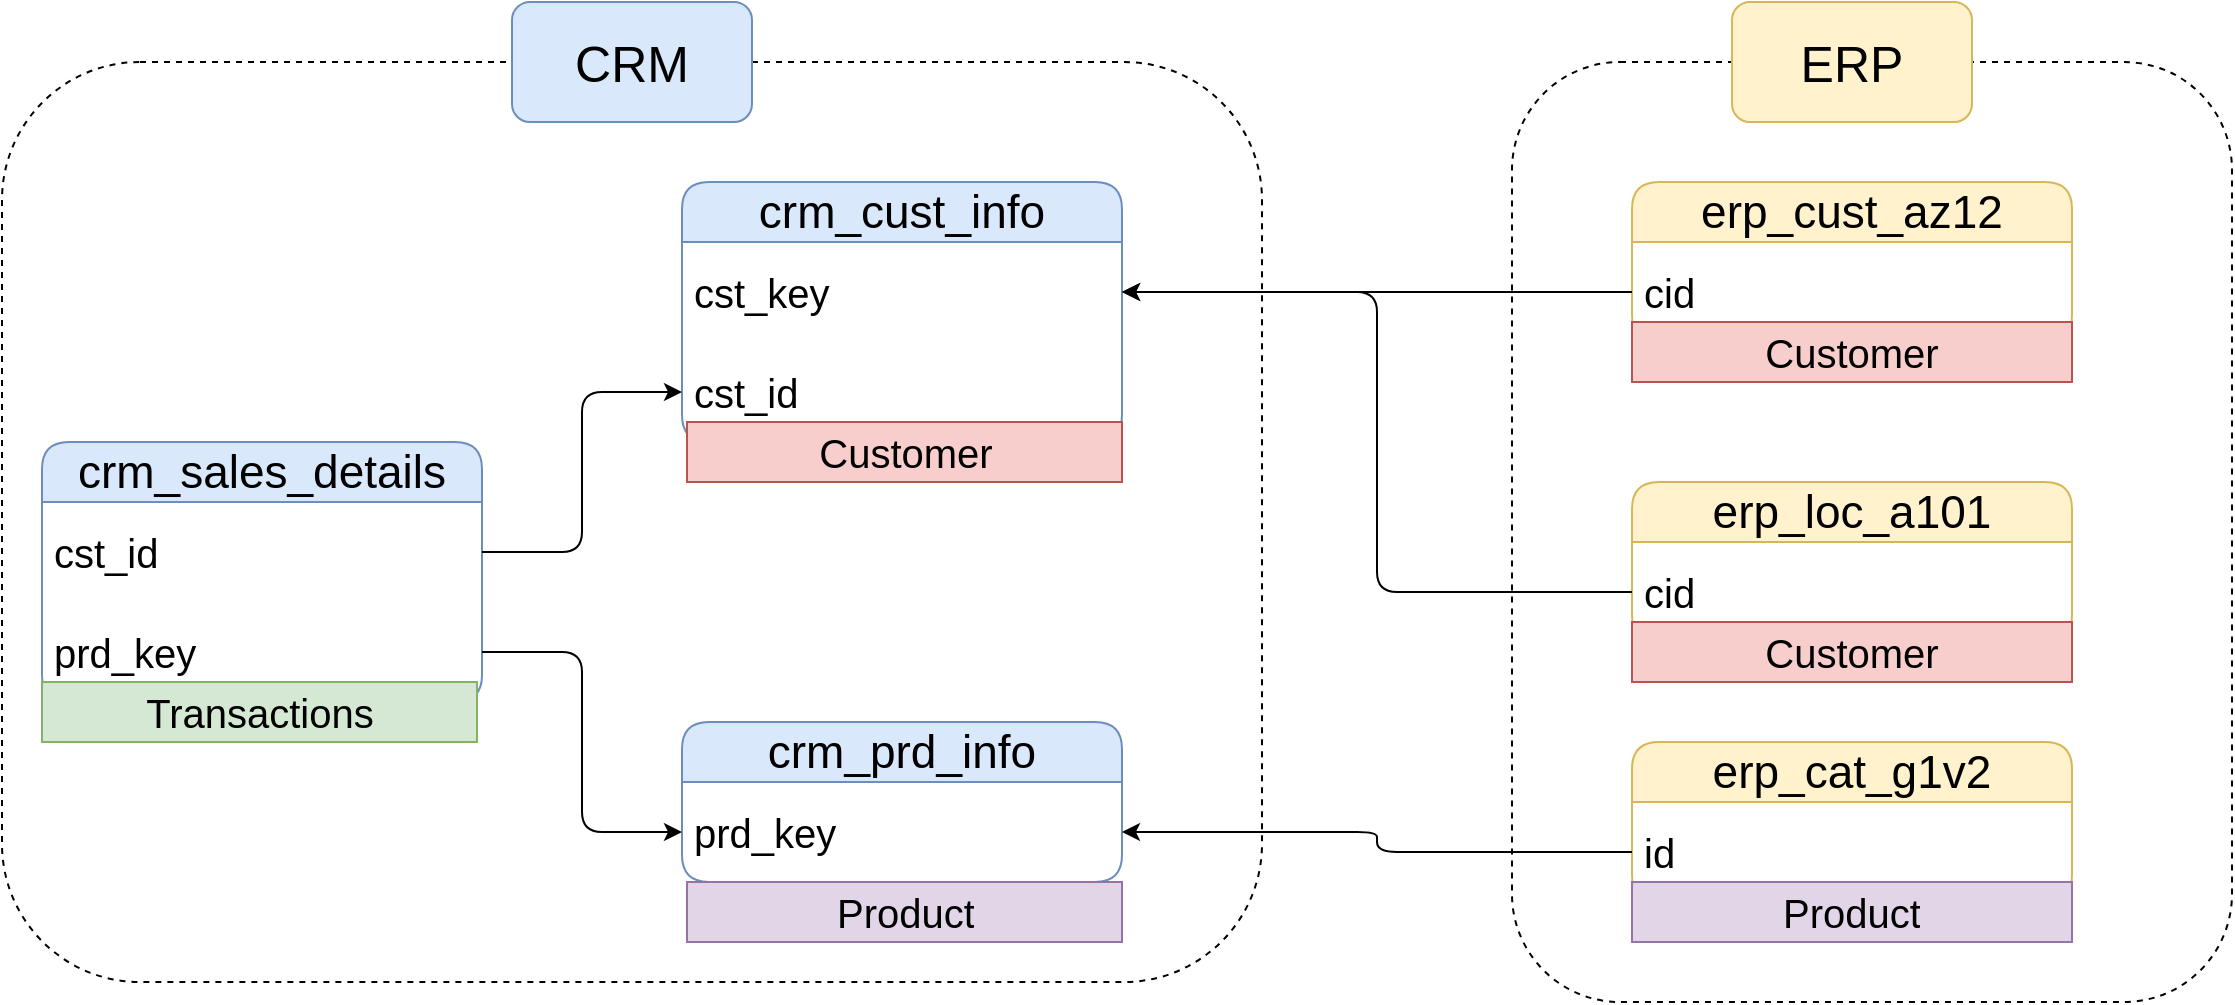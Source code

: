 <mxfile version="26.0.16">
  <diagram name="Page-1" id="as87J2h2LJBpVKTewiW4">
    <mxGraphModel dx="2069" dy="713" grid="1" gridSize="10" guides="1" tooltips="1" connect="1" arrows="1" fold="1" page="1" pageScale="1" pageWidth="850" pageHeight="1100" math="0" shadow="0">
      <root>
        <mxCell id="0" />
        <mxCell id="1" parent="0" />
        <mxCell id="wCnHqrKtF0jghMTSFCJO-1" value="&lt;font style=&quot;font-size: 23px;&quot;&gt;crm_cust_info&lt;/font&gt;" style="swimlane;fontStyle=0;childLayout=stackLayout;horizontal=1;startSize=30;horizontalStack=0;resizeParent=1;resizeParentMax=0;resizeLast=0;collapsible=1;marginBottom=0;whiteSpace=wrap;html=1;rounded=1;fillColor=#dae8fc;strokeColor=#6c8ebf;" parent="1" vertex="1">
          <mxGeometry x="-105" y="110" width="220" height="130" as="geometry" />
        </mxCell>
        <mxCell id="wCnHqrKtF0jghMTSFCJO-2" value="&lt;font style=&quot;font-size: 20px;&quot;&gt;cst_key&lt;/font&gt;" style="text;strokeColor=none;fillColor=none;align=left;verticalAlign=middle;spacingLeft=4;spacingRight=4;overflow=hidden;points=[[0,0.5],[1,0.5]];portConstraint=eastwest;rotatable=0;whiteSpace=wrap;html=1;rounded=1;" parent="wCnHqrKtF0jghMTSFCJO-1" vertex="1">
          <mxGeometry y="30" width="220" height="50" as="geometry" />
        </mxCell>
        <mxCell id="wCnHqrKtF0jghMTSFCJO-12" value="&lt;font style=&quot;font-size: 20px;&quot;&gt;cst_id&lt;/font&gt;" style="text;strokeColor=none;fillColor=none;align=left;verticalAlign=middle;spacingLeft=4;spacingRight=4;overflow=hidden;points=[[0,0.5],[1,0.5]];portConstraint=eastwest;rotatable=0;whiteSpace=wrap;html=1;rounded=1;" parent="wCnHqrKtF0jghMTSFCJO-1" vertex="1">
          <mxGeometry y="80" width="220" height="50" as="geometry" />
        </mxCell>
        <mxCell id="wCnHqrKtF0jghMTSFCJO-15" value="&lt;font style=&quot;font-size: 23px;&quot;&gt;crm_prd_info&lt;/font&gt;" style="swimlane;fontStyle=0;childLayout=stackLayout;horizontal=1;startSize=30;horizontalStack=0;resizeParent=1;resizeParentMax=0;resizeLast=0;collapsible=1;marginBottom=0;whiteSpace=wrap;html=1;rounded=1;fillColor=#dae8fc;strokeColor=#6c8ebf;" parent="1" vertex="1">
          <mxGeometry x="-105" y="380" width="220" height="80" as="geometry" />
        </mxCell>
        <mxCell id="wCnHqrKtF0jghMTSFCJO-16" value="&lt;font style=&quot;font-size: 20px;&quot;&gt;prd_key&lt;/font&gt;" style="text;strokeColor=none;fillColor=none;align=left;verticalAlign=middle;spacingLeft=4;spacingRight=4;overflow=hidden;points=[[0,0.5],[1,0.5]];portConstraint=eastwest;rotatable=0;whiteSpace=wrap;html=1;rounded=1;" parent="wCnHqrKtF0jghMTSFCJO-15" vertex="1">
          <mxGeometry y="30" width="220" height="50" as="geometry" />
        </mxCell>
        <mxCell id="wCnHqrKtF0jghMTSFCJO-18" value="&lt;font style=&quot;font-size: 23px;&quot;&gt;crm_sales_details&lt;/font&gt;" style="swimlane;fontStyle=0;childLayout=stackLayout;horizontal=1;startSize=30;horizontalStack=0;resizeParent=1;resizeParentMax=0;resizeLast=0;collapsible=1;marginBottom=0;whiteSpace=wrap;html=1;rounded=1;fillColor=#dae8fc;strokeColor=#6c8ebf;" parent="1" vertex="1">
          <mxGeometry x="-425" y="240" width="220" height="130" as="geometry" />
        </mxCell>
        <mxCell id="wCnHqrKtF0jghMTSFCJO-19" value="&lt;font style=&quot;font-size: 20px;&quot;&gt;cst_id&lt;/font&gt;" style="text;strokeColor=none;fillColor=none;align=left;verticalAlign=middle;spacingLeft=4;spacingRight=4;overflow=hidden;points=[[0,0.5],[1,0.5]];portConstraint=eastwest;rotatable=0;whiteSpace=wrap;html=1;rounded=1;" parent="wCnHqrKtF0jghMTSFCJO-18" vertex="1">
          <mxGeometry y="30" width="220" height="50" as="geometry" />
        </mxCell>
        <mxCell id="wCnHqrKtF0jghMTSFCJO-20" value="&lt;font style=&quot;font-size: 20px;&quot;&gt;prd_key&lt;/font&gt;" style="text;strokeColor=none;fillColor=none;align=left;verticalAlign=middle;spacingLeft=4;spacingRight=4;overflow=hidden;points=[[0,0.5],[1,0.5]];portConstraint=eastwest;rotatable=0;whiteSpace=wrap;html=1;rounded=1;" parent="wCnHqrKtF0jghMTSFCJO-18" vertex="1">
          <mxGeometry y="80" width="220" height="50" as="geometry" />
        </mxCell>
        <mxCell id="wCnHqrKtF0jghMTSFCJO-21" style="edgeStyle=orthogonalEdgeStyle;rounded=1;orthogonalLoop=1;jettySize=auto;html=1;entryX=0;entryY=0.5;entryDx=0;entryDy=0;" parent="1" source="wCnHqrKtF0jghMTSFCJO-19" target="wCnHqrKtF0jghMTSFCJO-12" edge="1">
          <mxGeometry relative="1" as="geometry" />
        </mxCell>
        <mxCell id="wCnHqrKtF0jghMTSFCJO-22" style="edgeStyle=orthogonalEdgeStyle;rounded=1;orthogonalLoop=1;jettySize=auto;html=1;entryX=0;entryY=0.5;entryDx=0;entryDy=0;" parent="1" source="wCnHqrKtF0jghMTSFCJO-20" target="wCnHqrKtF0jghMTSFCJO-16" edge="1">
          <mxGeometry relative="1" as="geometry" />
        </mxCell>
        <mxCell id="wCnHqrKtF0jghMTSFCJO-23" value="&lt;font style=&quot;font-size: 23px;&quot;&gt;erp_cust_az12&lt;/font&gt;" style="swimlane;fontStyle=0;childLayout=stackLayout;horizontal=1;startSize=30;horizontalStack=0;resizeParent=1;resizeParentMax=0;resizeLast=0;collapsible=1;marginBottom=0;whiteSpace=wrap;html=1;rounded=1;fillColor=#fff2cc;strokeColor=#d6b656;" parent="1" vertex="1">
          <mxGeometry x="370" y="110" width="220" height="80" as="geometry" />
        </mxCell>
        <mxCell id="wCnHqrKtF0jghMTSFCJO-25" value="&lt;font style=&quot;font-size: 20px;&quot;&gt;cid&lt;/font&gt;" style="text;strokeColor=none;fillColor=none;align=left;verticalAlign=middle;spacingLeft=4;spacingRight=4;overflow=hidden;points=[[0,0.5],[1,0.5]];portConstraint=eastwest;rotatable=0;whiteSpace=wrap;html=1;rounded=1;" parent="wCnHqrKtF0jghMTSFCJO-23" vertex="1">
          <mxGeometry y="30" width="220" height="50" as="geometry" />
        </mxCell>
        <mxCell id="wCnHqrKtF0jghMTSFCJO-26" style="edgeStyle=orthogonalEdgeStyle;rounded=1;orthogonalLoop=1;jettySize=auto;html=1;entryX=1;entryY=0.5;entryDx=0;entryDy=0;" parent="1" source="wCnHqrKtF0jghMTSFCJO-25" target="wCnHqrKtF0jghMTSFCJO-2" edge="1">
          <mxGeometry relative="1" as="geometry" />
        </mxCell>
        <mxCell id="wCnHqrKtF0jghMTSFCJO-27" value="&lt;font style=&quot;font-size: 23px;&quot;&gt;erp_loc_a101&lt;/font&gt;" style="swimlane;fontStyle=0;childLayout=stackLayout;horizontal=1;startSize=30;horizontalStack=0;resizeParent=1;resizeParentMax=0;resizeLast=0;collapsible=1;marginBottom=0;whiteSpace=wrap;html=1;rounded=1;fillColor=#fff2cc;strokeColor=#d6b656;" parent="1" vertex="1">
          <mxGeometry x="370" y="260" width="220" height="80" as="geometry" />
        </mxCell>
        <mxCell id="wCnHqrKtF0jghMTSFCJO-28" value="&lt;font style=&quot;font-size: 20px;&quot;&gt;cid&lt;/font&gt;" style="text;strokeColor=none;fillColor=none;align=left;verticalAlign=middle;spacingLeft=4;spacingRight=4;overflow=hidden;points=[[0,0.5],[1,0.5]];portConstraint=eastwest;rotatable=0;whiteSpace=wrap;html=1;rounded=1;" parent="wCnHqrKtF0jghMTSFCJO-27" vertex="1">
          <mxGeometry y="30" width="220" height="50" as="geometry" />
        </mxCell>
        <mxCell id="wCnHqrKtF0jghMTSFCJO-30" style="edgeStyle=orthogonalEdgeStyle;rounded=1;orthogonalLoop=1;jettySize=auto;html=1;entryX=1;entryY=0.5;entryDx=0;entryDy=0;" parent="1" source="wCnHqrKtF0jghMTSFCJO-28" target="wCnHqrKtF0jghMTSFCJO-2" edge="1">
          <mxGeometry relative="1" as="geometry" />
        </mxCell>
        <mxCell id="wCnHqrKtF0jghMTSFCJO-31" value="&lt;font style=&quot;font-size: 23px;&quot;&gt;erp_cat_g1v2&lt;/font&gt;" style="swimlane;fontStyle=0;childLayout=stackLayout;horizontal=1;startSize=30;horizontalStack=0;resizeParent=1;resizeParentMax=0;resizeLast=0;collapsible=1;marginBottom=0;whiteSpace=wrap;html=1;rounded=1;fillColor=#fff2cc;strokeColor=#d6b656;" parent="1" vertex="1">
          <mxGeometry x="370" y="390" width="220" height="80" as="geometry" />
        </mxCell>
        <mxCell id="wCnHqrKtF0jghMTSFCJO-32" value="&lt;font style=&quot;font-size: 20px;&quot;&gt;id&lt;/font&gt;" style="text;strokeColor=none;fillColor=none;align=left;verticalAlign=middle;spacingLeft=4;spacingRight=4;overflow=hidden;points=[[0,0.5],[1,0.5]];portConstraint=eastwest;rotatable=0;whiteSpace=wrap;html=1;rounded=1;" parent="wCnHqrKtF0jghMTSFCJO-31" vertex="1">
          <mxGeometry y="30" width="220" height="50" as="geometry" />
        </mxCell>
        <mxCell id="wCnHqrKtF0jghMTSFCJO-33" style="edgeStyle=orthogonalEdgeStyle;rounded=1;orthogonalLoop=1;jettySize=auto;html=1;entryX=1;entryY=0.5;entryDx=0;entryDy=0;" parent="1" source="wCnHqrKtF0jghMTSFCJO-32" target="wCnHqrKtF0jghMTSFCJO-16" edge="1">
          <mxGeometry relative="1" as="geometry" />
        </mxCell>
        <mxCell id="wCnHqrKtF0jghMTSFCJO-34" value="" style="rounded=1;whiteSpace=wrap;html=1;dashed=1;fillColor=none;" parent="1" vertex="1">
          <mxGeometry x="-445" y="50" width="630" height="460" as="geometry" />
        </mxCell>
        <mxCell id="wCnHqrKtF0jghMTSFCJO-36" value="&lt;font style=&quot;font-size: 25px;&quot;&gt;CRM&lt;/font&gt;" style="rounded=1;whiteSpace=wrap;html=1;fillColor=#dae8fc;strokeColor=#6c8ebf;" parent="1" vertex="1">
          <mxGeometry x="-190" y="20" width="120" height="60" as="geometry" />
        </mxCell>
        <mxCell id="wCnHqrKtF0jghMTSFCJO-37" value="" style="rounded=1;whiteSpace=wrap;html=1;dashed=1;fillColor=none;" parent="1" vertex="1">
          <mxGeometry x="310" y="50" width="360" height="470" as="geometry" />
        </mxCell>
        <mxCell id="wCnHqrKtF0jghMTSFCJO-38" value="&lt;span style=&quot;font-size: 25px;&quot;&gt;ERP&lt;/span&gt;" style="rounded=1;whiteSpace=wrap;html=1;fillColor=#fff2cc;strokeColor=#d6b656;" parent="1" vertex="1">
          <mxGeometry x="420" y="20" width="120" height="60" as="geometry" />
        </mxCell>
        <mxCell id="uAbcnGtalzMizN6EmddV-1" value="Customer" style="text;html=1;strokeColor=#b85450;fillColor=#f8cecc;align=center;verticalAlign=middle;whiteSpace=wrap;overflow=hidden;fontSize=20;" vertex="1" parent="1">
          <mxGeometry x="-102.5" y="230" width="217.5" height="30" as="geometry" />
        </mxCell>
        <mxCell id="uAbcnGtalzMizN6EmddV-2" value="Customer" style="text;html=1;strokeColor=#b85450;fillColor=#f8cecc;align=center;verticalAlign=middle;whiteSpace=wrap;overflow=hidden;fontSize=20;" vertex="1" parent="1">
          <mxGeometry x="370" y="180" width="220" height="30" as="geometry" />
        </mxCell>
        <mxCell id="uAbcnGtalzMizN6EmddV-3" value="Customer" style="text;html=1;strokeColor=#b85450;fillColor=#f8cecc;align=center;verticalAlign=middle;whiteSpace=wrap;overflow=hidden;fontSize=20;" vertex="1" parent="1">
          <mxGeometry x="370" y="330" width="220" height="30" as="geometry" />
        </mxCell>
        <mxCell id="uAbcnGtalzMizN6EmddV-4" value="Product" style="text;html=1;strokeColor=#9673a6;fillColor=#e1d5e7;align=center;verticalAlign=middle;whiteSpace=wrap;overflow=hidden;fontSize=20;" vertex="1" parent="1">
          <mxGeometry x="-102.5" y="460" width="217.5" height="30" as="geometry" />
        </mxCell>
        <mxCell id="uAbcnGtalzMizN6EmddV-5" value="Product" style="text;html=1;strokeColor=#9673a6;fillColor=#e1d5e7;align=center;verticalAlign=middle;whiteSpace=wrap;overflow=hidden;fontSize=20;" vertex="1" parent="1">
          <mxGeometry x="370" y="460" width="220" height="30" as="geometry" />
        </mxCell>
        <mxCell id="uAbcnGtalzMizN6EmddV-7" value="Transactions" style="text;html=1;strokeColor=#82b366;fillColor=#d5e8d4;align=center;verticalAlign=middle;whiteSpace=wrap;overflow=hidden;fontSize=20;" vertex="1" parent="1">
          <mxGeometry x="-425" y="360" width="217.5" height="30" as="geometry" />
        </mxCell>
      </root>
    </mxGraphModel>
  </diagram>
</mxfile>
